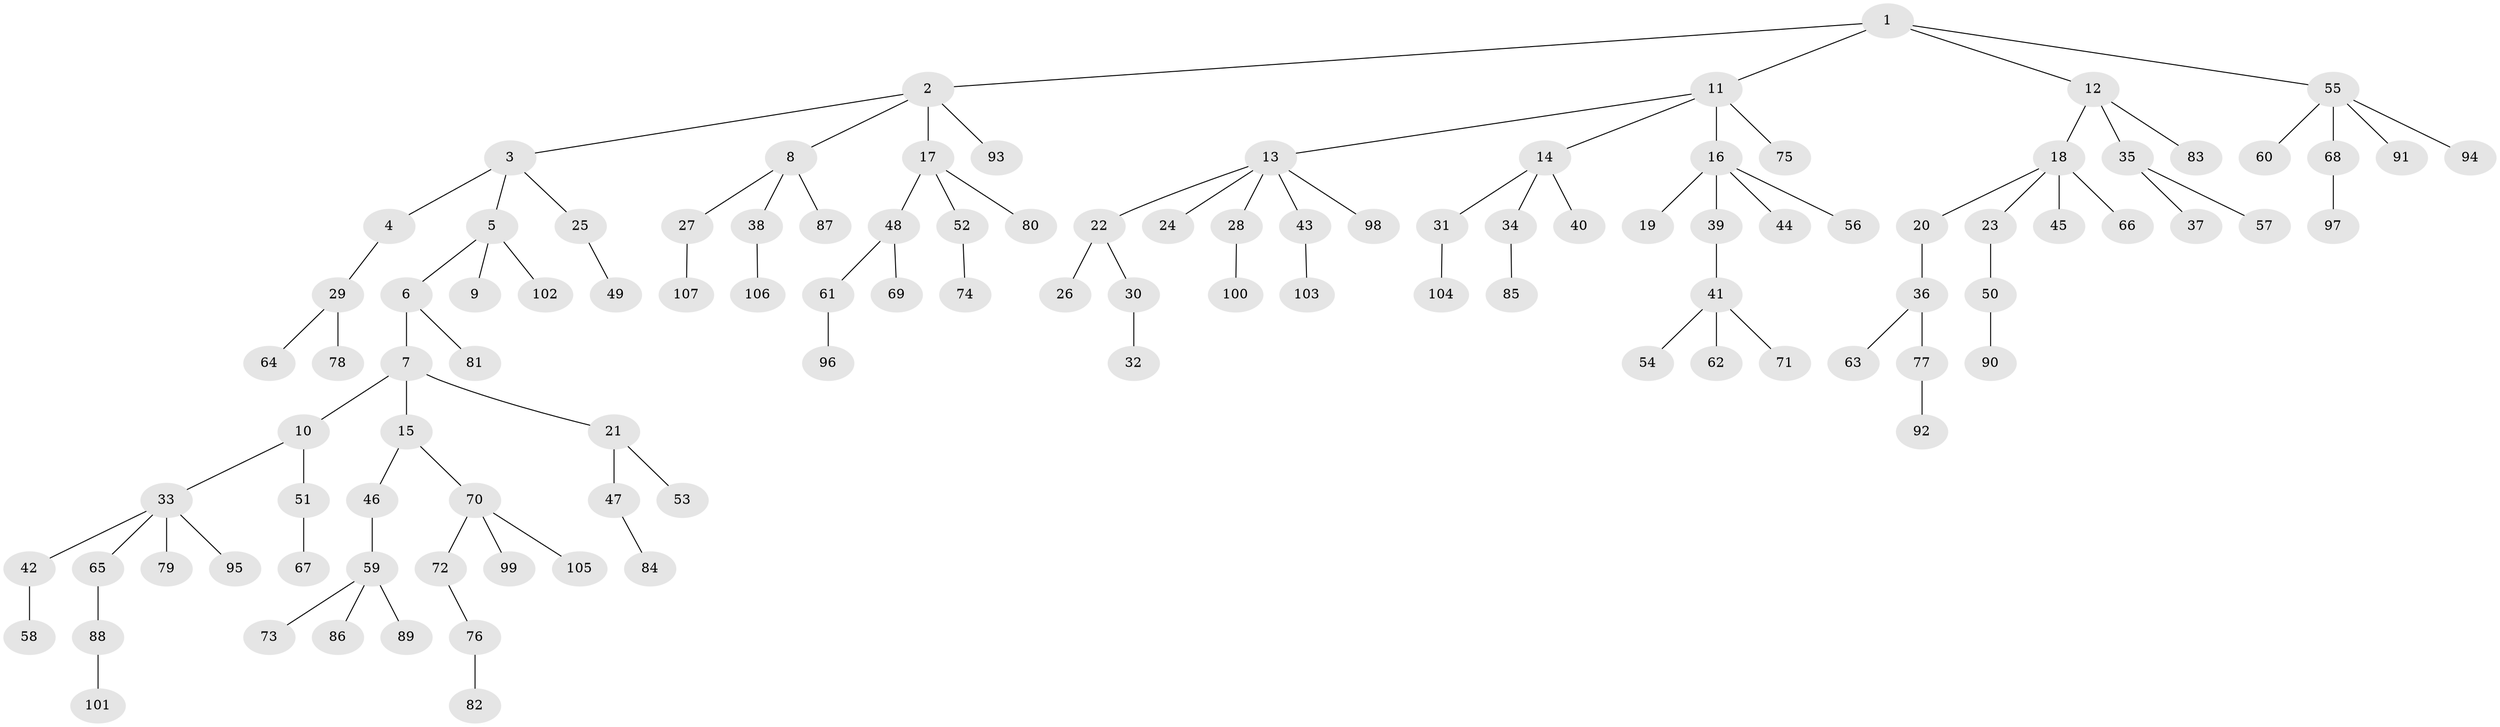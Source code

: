 // coarse degree distribution, {1: 0.7619047619047619, 2: 0.16666666666666666, 4: 0.023809523809523808, 8: 0.023809523809523808, 24: 0.023809523809523808}
// Generated by graph-tools (version 1.1) at 2025/56/03/04/25 21:56:39]
// undirected, 107 vertices, 106 edges
graph export_dot {
graph [start="1"]
  node [color=gray90,style=filled];
  1;
  2;
  3;
  4;
  5;
  6;
  7;
  8;
  9;
  10;
  11;
  12;
  13;
  14;
  15;
  16;
  17;
  18;
  19;
  20;
  21;
  22;
  23;
  24;
  25;
  26;
  27;
  28;
  29;
  30;
  31;
  32;
  33;
  34;
  35;
  36;
  37;
  38;
  39;
  40;
  41;
  42;
  43;
  44;
  45;
  46;
  47;
  48;
  49;
  50;
  51;
  52;
  53;
  54;
  55;
  56;
  57;
  58;
  59;
  60;
  61;
  62;
  63;
  64;
  65;
  66;
  67;
  68;
  69;
  70;
  71;
  72;
  73;
  74;
  75;
  76;
  77;
  78;
  79;
  80;
  81;
  82;
  83;
  84;
  85;
  86;
  87;
  88;
  89;
  90;
  91;
  92;
  93;
  94;
  95;
  96;
  97;
  98;
  99;
  100;
  101;
  102;
  103;
  104;
  105;
  106;
  107;
  1 -- 2;
  1 -- 11;
  1 -- 12;
  1 -- 55;
  2 -- 3;
  2 -- 8;
  2 -- 17;
  2 -- 93;
  3 -- 4;
  3 -- 5;
  3 -- 25;
  4 -- 29;
  5 -- 6;
  5 -- 9;
  5 -- 102;
  6 -- 7;
  6 -- 81;
  7 -- 10;
  7 -- 15;
  7 -- 21;
  8 -- 27;
  8 -- 38;
  8 -- 87;
  10 -- 33;
  10 -- 51;
  11 -- 13;
  11 -- 14;
  11 -- 16;
  11 -- 75;
  12 -- 18;
  12 -- 35;
  12 -- 83;
  13 -- 22;
  13 -- 24;
  13 -- 28;
  13 -- 43;
  13 -- 98;
  14 -- 31;
  14 -- 34;
  14 -- 40;
  15 -- 46;
  15 -- 70;
  16 -- 19;
  16 -- 39;
  16 -- 44;
  16 -- 56;
  17 -- 48;
  17 -- 52;
  17 -- 80;
  18 -- 20;
  18 -- 23;
  18 -- 45;
  18 -- 66;
  20 -- 36;
  21 -- 47;
  21 -- 53;
  22 -- 26;
  22 -- 30;
  23 -- 50;
  25 -- 49;
  27 -- 107;
  28 -- 100;
  29 -- 64;
  29 -- 78;
  30 -- 32;
  31 -- 104;
  33 -- 42;
  33 -- 65;
  33 -- 79;
  33 -- 95;
  34 -- 85;
  35 -- 37;
  35 -- 57;
  36 -- 63;
  36 -- 77;
  38 -- 106;
  39 -- 41;
  41 -- 54;
  41 -- 62;
  41 -- 71;
  42 -- 58;
  43 -- 103;
  46 -- 59;
  47 -- 84;
  48 -- 61;
  48 -- 69;
  50 -- 90;
  51 -- 67;
  52 -- 74;
  55 -- 60;
  55 -- 68;
  55 -- 91;
  55 -- 94;
  59 -- 73;
  59 -- 86;
  59 -- 89;
  61 -- 96;
  65 -- 88;
  68 -- 97;
  70 -- 72;
  70 -- 99;
  70 -- 105;
  72 -- 76;
  76 -- 82;
  77 -- 92;
  88 -- 101;
}

